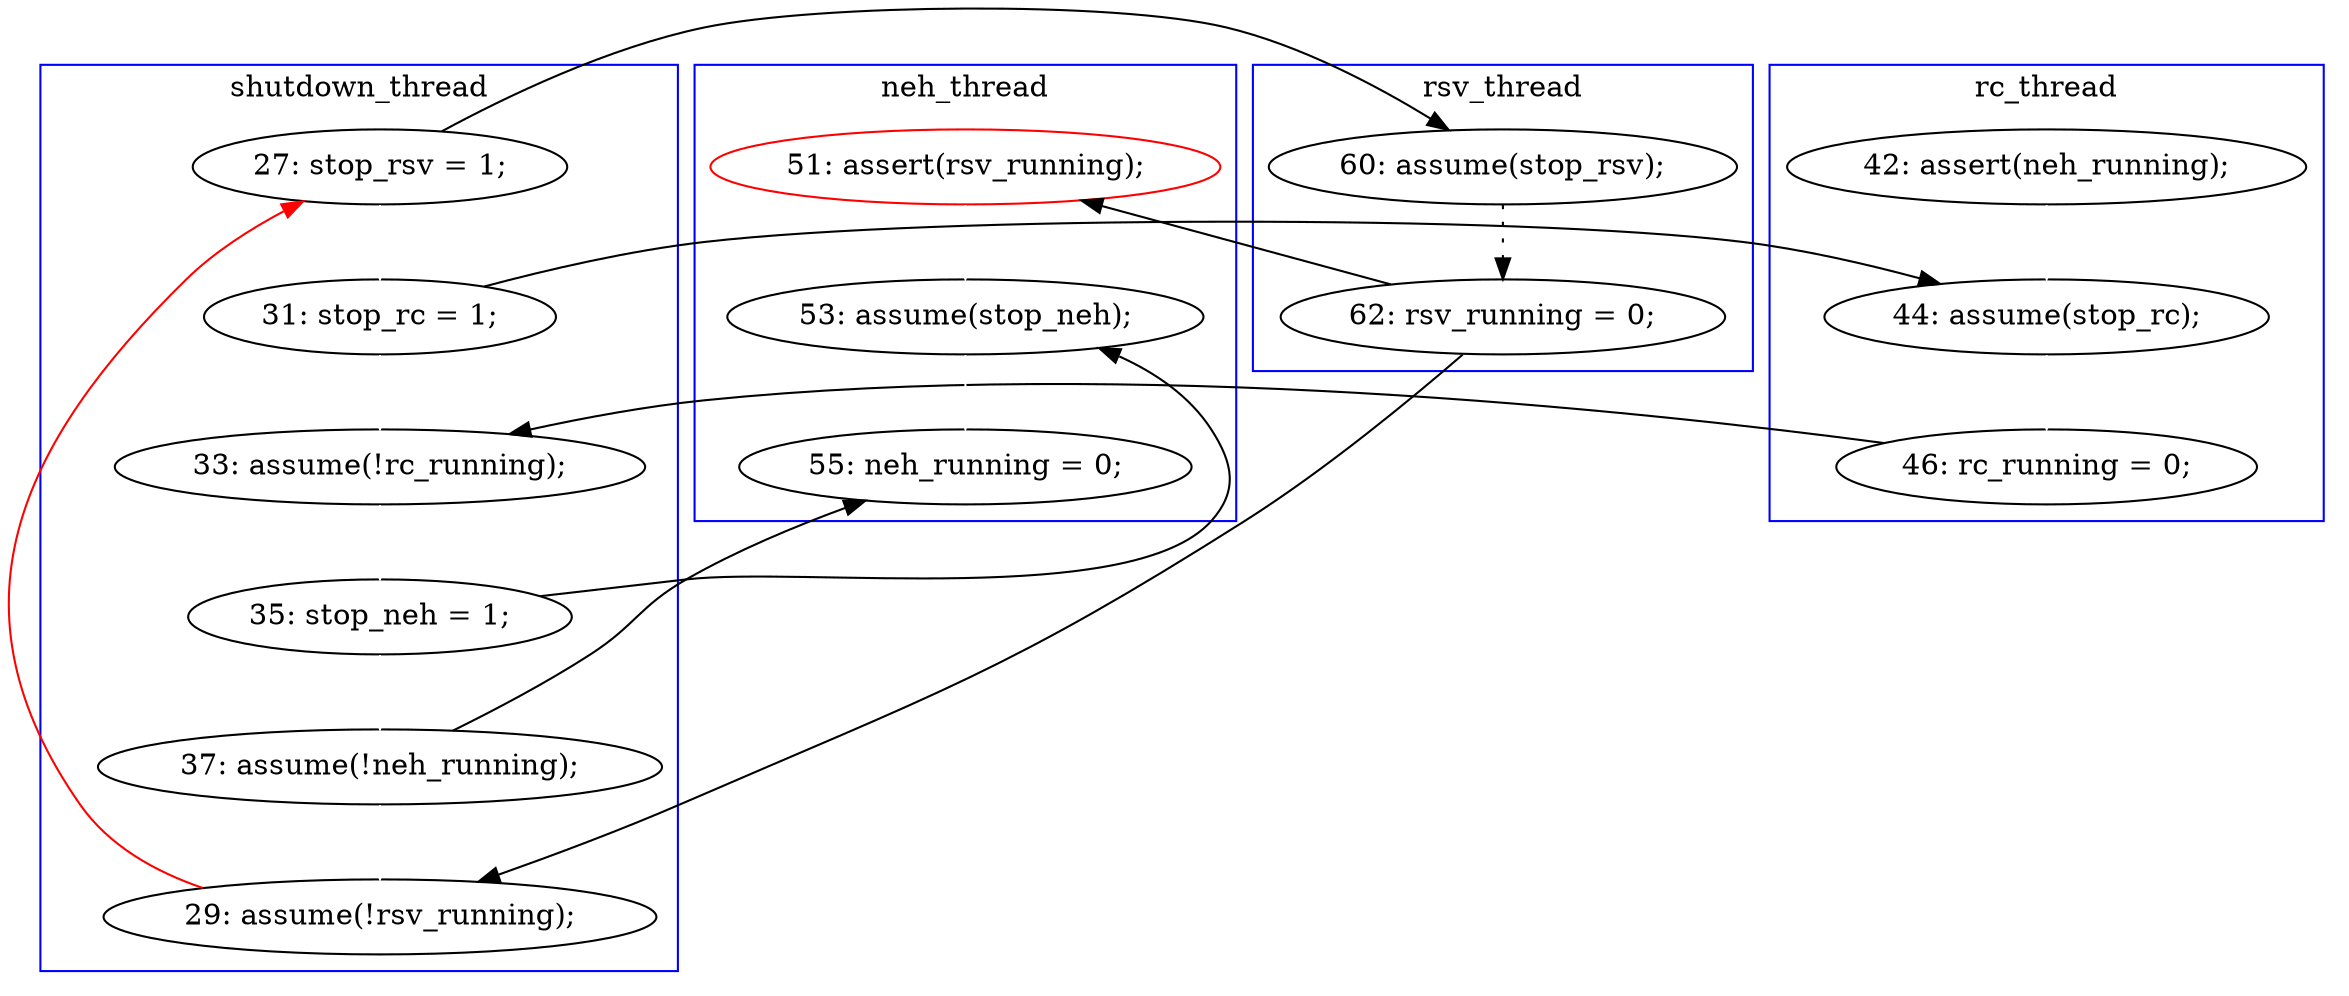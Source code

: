 digraph Counterexample {
	28 -> 15 [color = red, style = solid, constraint = false]
	24 -> 27 [color = white, style = solid]
	20 -> 21 [color = black, style = solid, constraint = false]
	25 -> 32 [color = white, style = solid]
	22 -> 23 [color = black, style = dotted]
	27 -> 33 [color = black, style = solid, constraint = false]
	21 -> 24 [color = white, style = solid]
	11 -> 18 [color = white, style = solid]
	15 -> 16 [color = white, style = solid]
	32 -> 33 [color = white, style = solid]
	23 -> 25 [color = black, style = solid, constraint = false]
	16 -> 21 [color = white, style = solid]
	18 -> 20 [color = white, style = solid]
	15 -> 22 [color = black, style = solid, constraint = false]
	23 -> 28 [color = black, style = solid, constraint = false]
	24 -> 32 [color = black, style = solid, constraint = false]
	16 -> 18 [color = black, style = solid, constraint = false]
	27 -> 28 [color = white, style = solid]
	subgraph cluster4 {
		label = rsv_thread
		color = blue
		23  [label = "62: rsv_running = 0;"]
		22  [label = "60: assume(stop_rsv);"]
	}
	subgraph cluster3 {
		label = neh_thread
		color = blue
		25  [label = "51: assert(rsv_running);", color = red]
		33  [label = "55: neh_running = 0;"]
		32  [label = "53: assume(stop_neh);"]
	}
	subgraph cluster2 {
		label = rc_thread
		color = blue
		11  [label = "42: assert(neh_running);"]
		18  [label = "44: assume(stop_rc);"]
		20  [label = "46: rc_running = 0;"]
	}
	subgraph cluster1 {
		label = shutdown_thread
		color = blue
		27  [label = "37: assume(!neh_running);"]
		28  [label = "29: assume(!rsv_running);"]
		21  [label = "33: assume(!rc_running);"]
		24  [label = "35: stop_neh = 1;"]
		15  [label = "27: stop_rsv = 1;"]
		16  [label = "31: stop_rc = 1;"]
	}
}